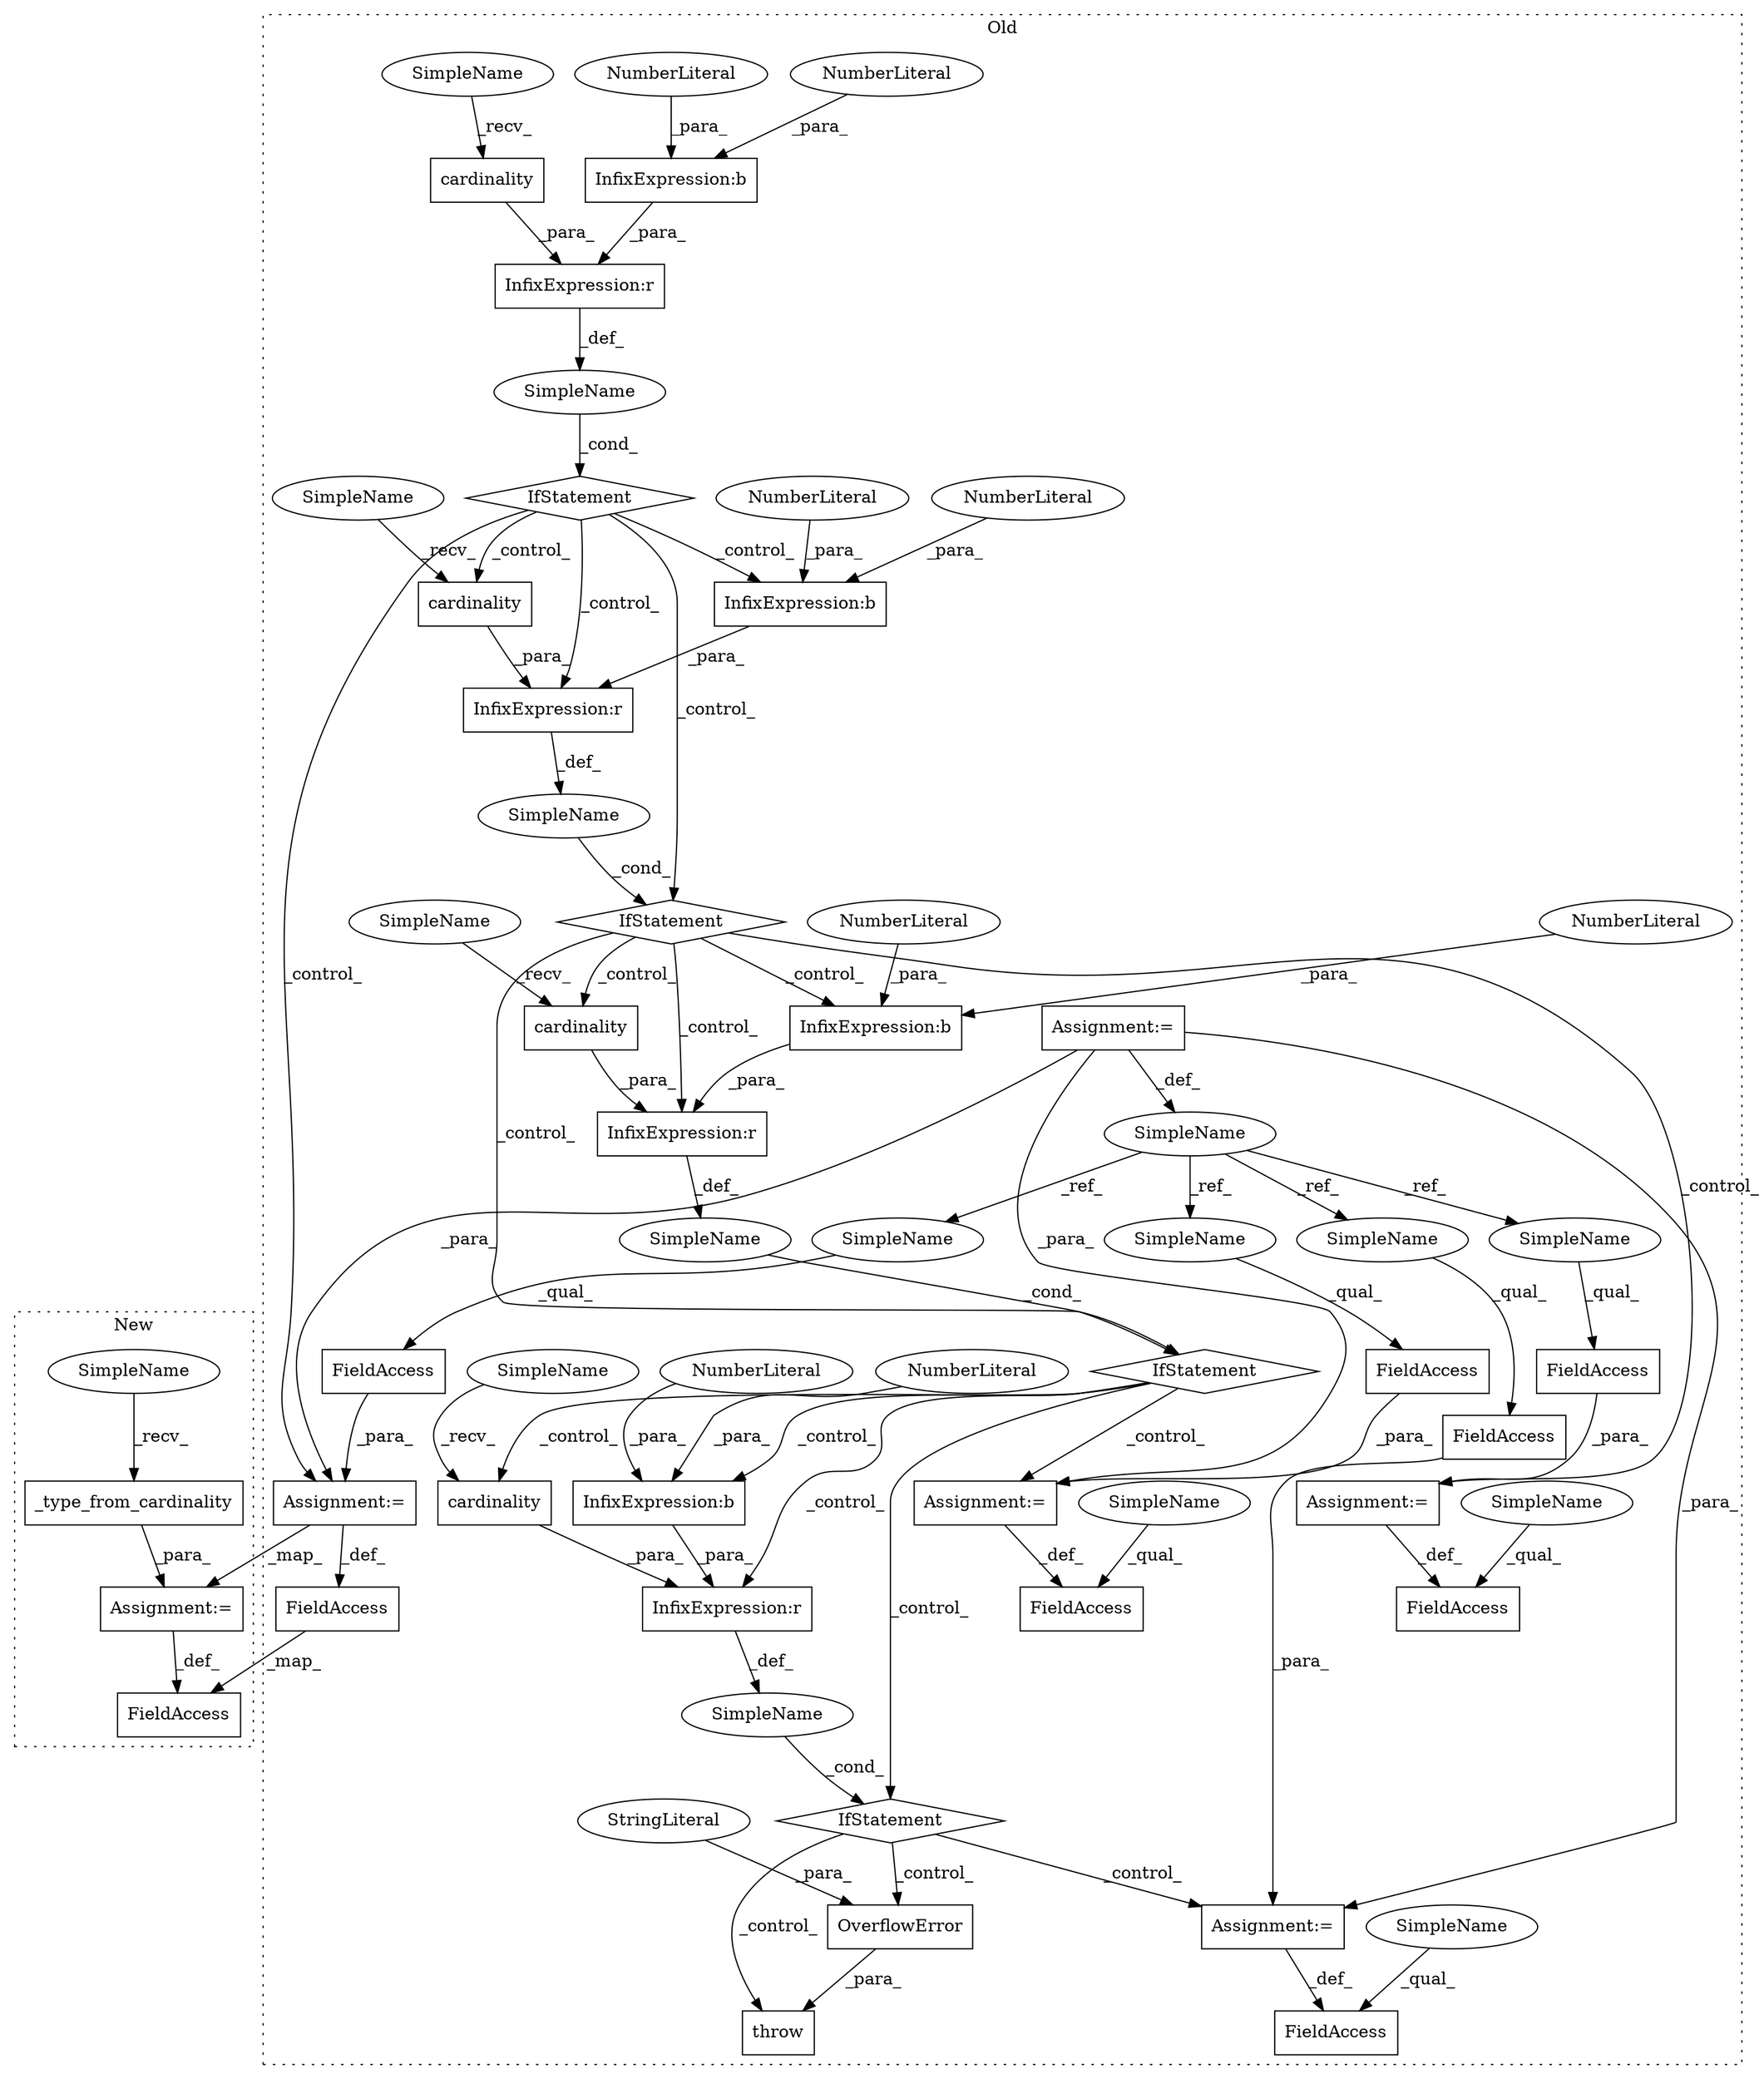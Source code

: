 digraph G {
subgraph cluster0 {
1 [label="cardinality" a="32" s="8124" l="13" shape="box"];
3 [label="SimpleName" a="42" s="" l="" shape="ellipse"];
4 [label="throw" a="53" s="8203" l="6" shape="box"];
5 [label="InfixExpression:b" a="27" s="7974" l="3" shape="box"];
6 [label="InfixExpression:b" a="27" s="7892" l="3" shape="box"];
7 [label="NumberLiteral" a="34" s="7977" l="2" shape="ellipse"];
8 [label="InfixExpression:b" a="27" s="8142" l="3" shape="box"];
9 [label="InfixExpression:b" a="27" s="8058" l="3" shape="box"];
10 [label="NumberLiteral" a="34" s="7895" l="1" shape="ellipse"];
11 [label="NumberLiteral" a="34" s="8061" l="2" shape="ellipse"];
12 [label="NumberLiteral" a="34" s="8057" l="1" shape="ellipse"];
13 [label="NumberLiteral" a="34" s="8141" l="1" shape="ellipse"];
14 [label="NumberLiteral" a="34" s="7891" l="1" shape="ellipse"];
15 [label="NumberLiteral" a="34" s="8145" l="2" shape="ellipse"];
16 [label="NumberLiteral" a="34" s="7973" l="1" shape="ellipse"];
17 [label="SimpleName" a="42" s="" l="" shape="ellipse"];
18 [label="OverflowError" a="32" s="8209,8261" l="14,1" shape="box"];
19 [label="InfixExpression:r" a="27" s="8137" l="3" shape="box"];
20 [label="InfixExpression:r" a="27" s="7887" l="3" shape="box"];
21 [label="InfixExpression:r" a="27" s="7969" l="3" shape="box"];
22 [label="InfixExpression:r" a="27" s="8053" l="3" shape="box"];
23 [label="FieldAccess" a="22" s="8158" l="10" shape="box"];
24 [label="FieldAccess" a="22" s="7990" l="10" shape="box"];
25 [label="FieldAccess" a="22" s="8074" l="10" shape="box"];
26 [label="IfStatement" a="25" s="8031,8064" l="4,2" shape="diamond"];
27 [label="SimpleName" a="42" s="" l="" shape="ellipse"];
28 [label="IfStatement" a="25" s="7865,7897" l="4,2" shape="diamond"];
29 [label="SimpleName" a="42" s="" l="" shape="ellipse"];
30 [label="IfStatement" a="25" s="7947,7980" l="4,2" shape="diamond"];
31 [label="Assignment:=" a="7" s="8000" l="1" shape="box"];
32 [label="FieldAccess" a="22" s="8001" l="12" shape="box"];
33 [label="SimpleName" a="42" s="7681" l="5" shape="ellipse"];
34 [label="FieldAccess" a="22" s="8169" l="12" shape="box"];
35 [label="FieldAccess" a="22" s="7918" l="11" shape="box"];
36 [label="FieldAccess" a="22" s="8085" l="12" shape="box"];
37 [label="IfStatement" a="25" s="8115,8148" l="4,2" shape="diamond"];
38 [label="Assignment:=" a="7" s="8168" l="1" shape="box"];
39 [label="Assignment:=" a="7" s="8084" l="1" shape="box"];
40 [label="StringLiteral" a="45" s="8223" l="38" shape="ellipse"];
41 [label="cardinality" a="32" s="7874" l="13" shape="box"];
42 [label="FieldAccess" a="22" s="7907" l="10" shape="box"];
44 [label="cardinality" a="32" s="7956" l="13" shape="box"];
46 [label="Assignment:=" a="7" s="7917" l="1" shape="box"];
47 [label="cardinality" a="32" s="8040" l="13" shape="box"];
48 [label="Assignment:=" a="7" s="7681" l="5" shape="box"];
49 [label="SimpleName" a="42" s="7918" l="5" shape="ellipse"];
50 [label="SimpleName" a="42" s="8001" l="5" shape="ellipse"];
51 [label="SimpleName" a="42" s="8169" l="5" shape="ellipse"];
52 [label="SimpleName" a="42" s="8085" l="5" shape="ellipse"];
53 [label="SimpleName" a="42" s="8119" l="4" shape="ellipse"];
54 [label="SimpleName" a="42" s="8035" l="4" shape="ellipse"];
55 [label="SimpleName" a="42" s="7869" l="4" shape="ellipse"];
56 [label="SimpleName" a="42" s="8158" l="4" shape="ellipse"];
57 [label="SimpleName" a="42" s="7990" l="4" shape="ellipse"];
58 [label="SimpleName" a="42" s="7951" l="4" shape="ellipse"];
59 [label="SimpleName" a="42" s="8074" l="4" shape="ellipse"];
label = "Old";
style="dotted";
}
subgraph cluster1 {
2 [label="_type_from_cardinality" a="32" s="8394" l="24" shape="box"];
43 [label="FieldAccess" a="22" s="8378" l="10" shape="box"];
45 [label="Assignment:=" a="7" s="8388" l="1" shape="box"];
60 [label="SimpleName" a="42" s="8389" l="4" shape="ellipse"];
label = "New";
style="dotted";
}
1 -> 19 [label="_para_"];
2 -> 45 [label="_para_"];
3 -> 26 [label="_cond_"];
5 -> 21 [label="_para_"];
6 -> 20 [label="_para_"];
7 -> 5 [label="_para_"];
8 -> 19 [label="_para_"];
9 -> 22 [label="_para_"];
10 -> 6 [label="_para_"];
11 -> 9 [label="_para_"];
12 -> 9 [label="_para_"];
13 -> 8 [label="_para_"];
14 -> 6 [label="_para_"];
15 -> 8 [label="_para_"];
16 -> 5 [label="_para_"];
17 -> 37 [label="_cond_"];
18 -> 4 [label="_para_"];
19 -> 17 [label="_def_"];
20 -> 27 [label="_def_"];
21 -> 29 [label="_def_"];
22 -> 3 [label="_def_"];
26 -> 8 [label="_control_"];
26 -> 39 [label="_control_"];
26 -> 19 [label="_control_"];
26 -> 1 [label="_control_"];
26 -> 37 [label="_control_"];
27 -> 28 [label="_cond_"];
28 -> 21 [label="_control_"];
28 -> 46 [label="_control_"];
28 -> 44 [label="_control_"];
28 -> 5 [label="_control_"];
28 -> 30 [label="_control_"];
29 -> 30 [label="_cond_"];
30 -> 47 [label="_control_"];
30 -> 22 [label="_control_"];
30 -> 31 [label="_control_"];
30 -> 9 [label="_control_"];
30 -> 26 [label="_control_"];
31 -> 24 [label="_def_"];
32 -> 31 [label="_para_"];
33 -> 51 [label="_ref_"];
33 -> 50 [label="_ref_"];
33 -> 52 [label="_ref_"];
33 -> 49 [label="_ref_"];
34 -> 38 [label="_para_"];
35 -> 46 [label="_para_"];
36 -> 39 [label="_para_"];
37 -> 4 [label="_control_"];
37 -> 18 [label="_control_"];
37 -> 38 [label="_control_"];
38 -> 23 [label="_def_"];
39 -> 25 [label="_def_"];
40 -> 18 [label="_para_"];
41 -> 20 [label="_para_"];
42 -> 43 [label="_map_"];
44 -> 21 [label="_para_"];
45 -> 43 [label="_def_"];
46 -> 45 [label="_map_"];
46 -> 42 [label="_def_"];
47 -> 22 [label="_para_"];
48 -> 38 [label="_para_"];
48 -> 33 [label="_def_"];
48 -> 39 [label="_para_"];
48 -> 46 [label="_para_"];
49 -> 35 [label="_qual_"];
50 -> 32 [label="_qual_"];
51 -> 34 [label="_qual_"];
52 -> 36 [label="_qual_"];
53 -> 1 [label="_recv_"];
54 -> 47 [label="_recv_"];
55 -> 41 [label="_recv_"];
56 -> 23 [label="_qual_"];
57 -> 24 [label="_qual_"];
58 -> 44 [label="_recv_"];
59 -> 25 [label="_qual_"];
60 -> 2 [label="_recv_"];
}